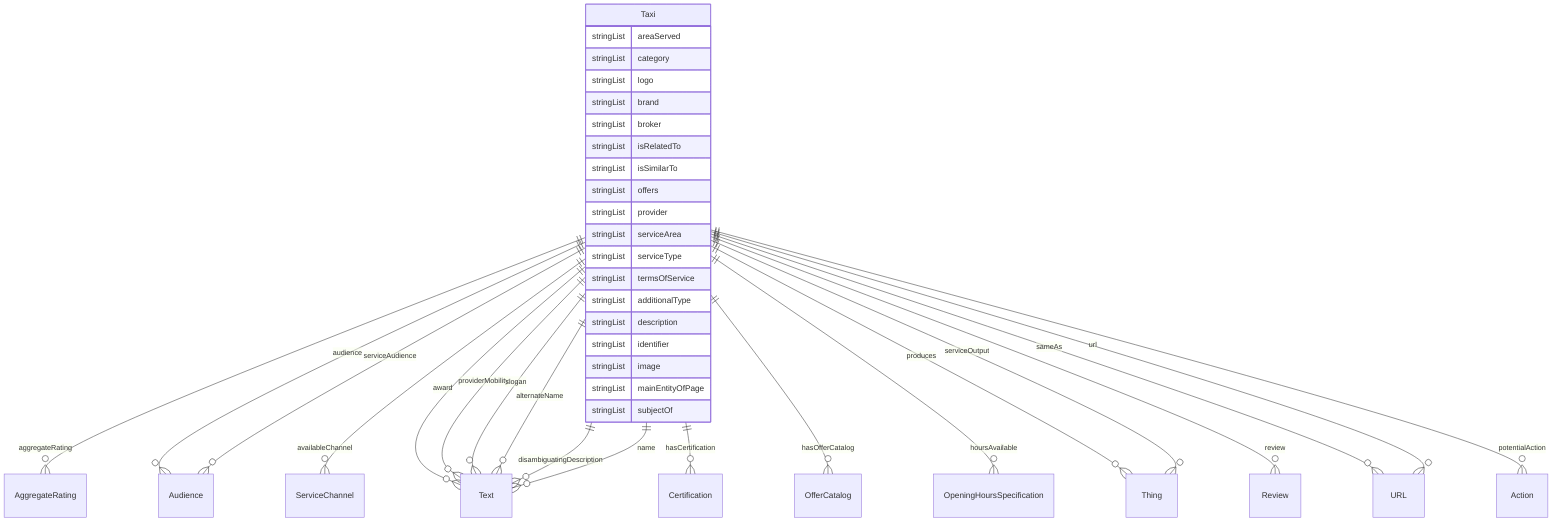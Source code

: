 erDiagram
Taxi {
    stringList areaServed  
    stringList category  
    stringList logo  
    stringList brand  
    stringList broker  
    stringList isRelatedTo  
    stringList isSimilarTo  
    stringList offers  
    stringList provider  
    stringList serviceArea  
    stringList serviceType  
    stringList termsOfService  
    stringList additionalType  
    stringList description  
    stringList identifier  
    stringList image  
    stringList mainEntityOfPage  
    stringList subjectOf  
}

Taxi ||--}o AggregateRating : "aggregateRating"
Taxi ||--}o Audience : "audience"
Taxi ||--}o ServiceChannel : "availableChannel"
Taxi ||--}o Text : "award"
Taxi ||--}o Certification : "hasCertification"
Taxi ||--}o OfferCatalog : "hasOfferCatalog"
Taxi ||--}o OpeningHoursSpecification : "hoursAvailable"
Taxi ||--}o Thing : "produces"
Taxi ||--}o Text : "providerMobility"
Taxi ||--}o Review : "review"
Taxi ||--}o Audience : "serviceAudience"
Taxi ||--}o Thing : "serviceOutput"
Taxi ||--}o Text : "slogan"
Taxi ||--}o Text : "alternateName"
Taxi ||--}o Text : "disambiguatingDescription"
Taxi ||--}o Text : "name"
Taxi ||--}o URL : "sameAs"
Taxi ||--}o Action : "potentialAction"
Taxi ||--}o URL : "url"